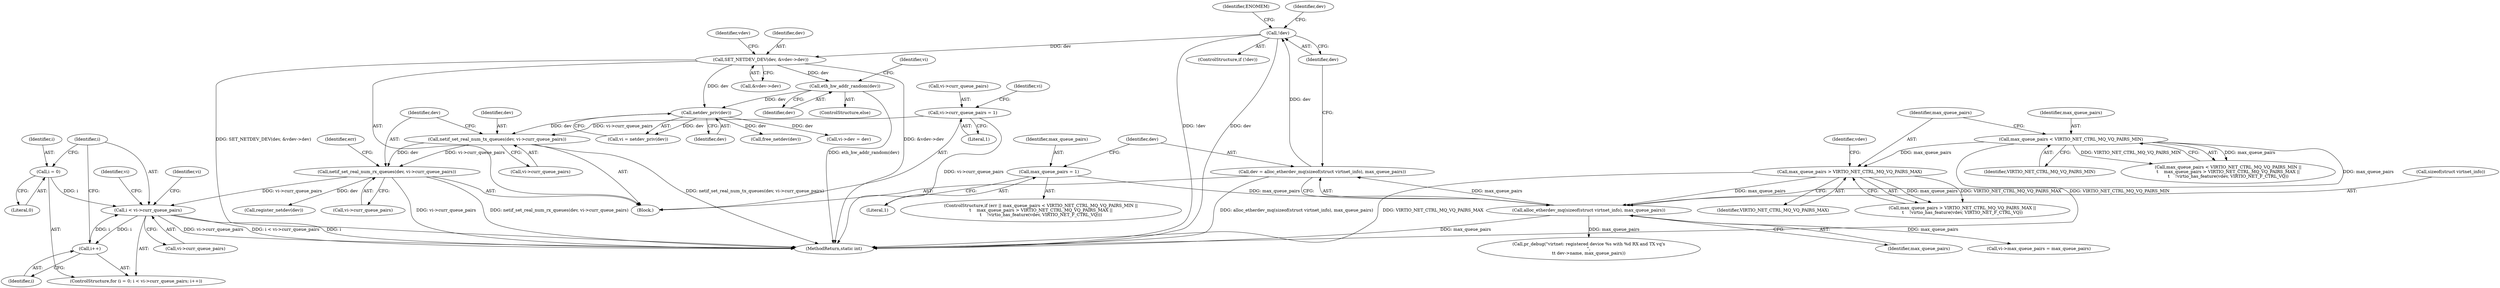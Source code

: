 digraph "0_linux_48900cb6af4282fa0fb6ff4d72a81aa3dadb5c39@pointer" {
"1000515" [label="(Call,i < vi->curr_queue_pairs)"];
"1000512" [label="(Call,i = 0)"];
"1000520" [label="(Call,i++)"];
"1000515" [label="(Call,i < vi->curr_queue_pairs)"];
"1000494" [label="(Call,netif_set_real_num_rx_queues(dev, vi->curr_queue_pairs))"];
"1000489" [label="(Call,netif_set_real_num_tx_queues(dev, vi->curr_queue_pairs))"];
"1000325" [label="(Call,netdev_priv(dev))"];
"1000321" [label="(Call,eth_hw_addr_random(dev))"];
"1000203" [label="(Call,SET_NETDEV_DEV(dev, &vdev->dev))"];
"1000174" [label="(Call,!dev)"];
"1000167" [label="(Call,dev = alloc_etherdev_mq(sizeof(struct virtnet_info), max_queue_pairs))"];
"1000169" [label="(Call,alloc_etherdev_mq(sizeof(struct virtnet_info), max_queue_pairs))"];
"1000157" [label="(Call,max_queue_pairs > VIRTIO_NET_CTRL_MQ_VQ_PAIRS_MAX)"];
"1000153" [label="(Call,max_queue_pairs < VIRTIO_NET_CTRL_MQ_VQ_PAIRS_MIN)"];
"1000164" [label="(Call,max_queue_pairs = 1)"];
"1000462" [label="(Call,vi->curr_queue_pairs = 1)"];
"1000462" [label="(Call,vi->curr_queue_pairs = 1)"];
"1000159" [label="(Identifier,VIRTIO_NET_CTRL_MQ_VQ_PAIRS_MAX)"];
"1000170" [label="(Call,sizeof(struct virtnet_info))"];
"1000513" [label="(Identifier,i)"];
"1000562" [label="(Identifier,vi)"];
"1000166" [label="(Literal,1)"];
"1000158" [label="(Identifier,max_queue_pairs)"];
"1000162" [label="(Identifier,vdev)"];
"1000178" [label="(Identifier,ENOMEM)"];
"1000489" [label="(Call,netif_set_real_num_tx_queues(dev, vi->curr_queue_pairs))"];
"1000174" [label="(Call,!dev)"];
"1000320" [label="(ControlStructure,else)"];
"1000169" [label="(Call,alloc_etherdev_mq(sizeof(struct virtnet_info), max_queue_pairs))"];
"1000153" [label="(Call,max_queue_pairs < VIRTIO_NET_CTRL_MQ_VQ_PAIRS_MIN)"];
"1000524" [label="(Identifier,vi)"];
"1000181" [label="(Identifier,dev)"];
"1000515" [label="(Call,i < vi->curr_queue_pairs)"];
"1000521" [label="(Identifier,i)"];
"1000172" [label="(Identifier,max_queue_pairs)"];
"1000325" [label="(Call,netdev_priv(dev))"];
"1000327" [label="(Call,vi->dev = dev)"];
"1000324" [label="(Identifier,vi)"];
"1000175" [label="(Identifier,dev)"];
"1000326" [label="(Identifier,dev)"];
"1000322" [label="(Identifier,dev)"];
"1000466" [label="(Literal,1)"];
"1000118" [label="(Block,)"];
"1000514" [label="(Literal,0)"];
"1000164" [label="(Call,max_queue_pairs = 1)"];
"1000496" [label="(Call,vi->curr_queue_pairs)"];
"1000154" [label="(Identifier,max_queue_pairs)"];
"1000516" [label="(Identifier,i)"];
"1000467" [label="(Call,vi->max_queue_pairs = max_queue_pairs)"];
"1000155" [label="(Identifier,VIRTIO_NET_CTRL_MQ_VQ_PAIRS_MIN)"];
"1000203" [label="(Call,SET_NETDEV_DEV(dev, &vdev->dev))"];
"1000152" [label="(Call,max_queue_pairs < VIRTIO_NET_CTRL_MQ_VQ_PAIRS_MIN ||\n\t    max_queue_pairs > VIRTIO_NET_CTRL_MQ_VQ_PAIRS_MAX ||\n\t    !virtio_has_feature(vdev, VIRTIO_NET_F_CTRL_VQ))"];
"1000157" [label="(Call,max_queue_pairs > VIRTIO_NET_CTRL_MQ_VQ_PAIRS_MAX)"];
"1000211" [label="(Identifier,vdev)"];
"1000204" [label="(Identifier,dev)"];
"1000149" [label="(ControlStructure,if (err || max_queue_pairs < VIRTIO_NET_CTRL_MQ_VQ_PAIRS_MIN ||\n\t    max_queue_pairs > VIRTIO_NET_CTRL_MQ_VQ_PAIRS_MAX ||\n\t    !virtio_has_feature(vdev, VIRTIO_NET_F_CTRL_VQ)))"];
"1000165" [label="(Identifier,max_queue_pairs)"];
"1000321" [label="(Call,eth_hw_addr_random(dev))"];
"1000156" [label="(Call,max_queue_pairs > VIRTIO_NET_CTRL_MQ_VQ_PAIRS_MAX ||\n\t    !virtio_has_feature(vdev, VIRTIO_NET_F_CTRL_VQ))"];
"1000500" [label="(Identifier,err)"];
"1000494" [label="(Call,netif_set_real_num_rx_queues(dev, vi->curr_queue_pairs))"];
"1000638" [label="(MethodReturn,static int)"];
"1000520" [label="(Call,i++)"];
"1000491" [label="(Call,vi->curr_queue_pairs)"];
"1000323" [label="(Call,vi = netdev_priv(dev))"];
"1000512" [label="(Call,i = 0)"];
"1000501" [label="(Call,register_netdev(dev))"];
"1000511" [label="(ControlStructure,for (i = 0; i < vi->curr_queue_pairs; i++))"];
"1000205" [label="(Call,&vdev->dev)"];
"1000167" [label="(Call,dev = alloc_etherdev_mq(sizeof(struct virtnet_info), max_queue_pairs))"];
"1000463" [label="(Call,vi->curr_queue_pairs)"];
"1000490" [label="(Identifier,dev)"];
"1000469" [label="(Identifier,vi)"];
"1000517" [label="(Call,vi->curr_queue_pairs)"];
"1000168" [label="(Identifier,dev)"];
"1000173" [label="(ControlStructure,if (!dev))"];
"1000495" [label="(Identifier,dev)"];
"1000634" [label="(Call,free_netdev(dev))"];
"1000603" [label="(Call,pr_debug(\"virtnet: registered device %s with %d RX and TX vq's\n\",\n\t\t dev->name, max_queue_pairs))"];
"1000515" -> "1000511"  [label="AST: "];
"1000515" -> "1000517"  [label="CFG: "];
"1000516" -> "1000515"  [label="AST: "];
"1000517" -> "1000515"  [label="AST: "];
"1000524" -> "1000515"  [label="CFG: "];
"1000562" -> "1000515"  [label="CFG: "];
"1000515" -> "1000638"  [label="DDG: i < vi->curr_queue_pairs"];
"1000515" -> "1000638"  [label="DDG: i"];
"1000515" -> "1000638"  [label="DDG: vi->curr_queue_pairs"];
"1000512" -> "1000515"  [label="DDG: i"];
"1000520" -> "1000515"  [label="DDG: i"];
"1000494" -> "1000515"  [label="DDG: vi->curr_queue_pairs"];
"1000515" -> "1000520"  [label="DDG: i"];
"1000512" -> "1000511"  [label="AST: "];
"1000512" -> "1000514"  [label="CFG: "];
"1000513" -> "1000512"  [label="AST: "];
"1000514" -> "1000512"  [label="AST: "];
"1000516" -> "1000512"  [label="CFG: "];
"1000520" -> "1000511"  [label="AST: "];
"1000520" -> "1000521"  [label="CFG: "];
"1000521" -> "1000520"  [label="AST: "];
"1000516" -> "1000520"  [label="CFG: "];
"1000494" -> "1000118"  [label="AST: "];
"1000494" -> "1000496"  [label="CFG: "];
"1000495" -> "1000494"  [label="AST: "];
"1000496" -> "1000494"  [label="AST: "];
"1000500" -> "1000494"  [label="CFG: "];
"1000494" -> "1000638"  [label="DDG: netif_set_real_num_rx_queues(dev, vi->curr_queue_pairs)"];
"1000494" -> "1000638"  [label="DDG: vi->curr_queue_pairs"];
"1000489" -> "1000494"  [label="DDG: dev"];
"1000489" -> "1000494"  [label="DDG: vi->curr_queue_pairs"];
"1000494" -> "1000501"  [label="DDG: dev"];
"1000489" -> "1000118"  [label="AST: "];
"1000489" -> "1000491"  [label="CFG: "];
"1000490" -> "1000489"  [label="AST: "];
"1000491" -> "1000489"  [label="AST: "];
"1000495" -> "1000489"  [label="CFG: "];
"1000489" -> "1000638"  [label="DDG: netif_set_real_num_tx_queues(dev, vi->curr_queue_pairs)"];
"1000325" -> "1000489"  [label="DDG: dev"];
"1000462" -> "1000489"  [label="DDG: vi->curr_queue_pairs"];
"1000325" -> "1000323"  [label="AST: "];
"1000325" -> "1000326"  [label="CFG: "];
"1000326" -> "1000325"  [label="AST: "];
"1000323" -> "1000325"  [label="CFG: "];
"1000325" -> "1000323"  [label="DDG: dev"];
"1000321" -> "1000325"  [label="DDG: dev"];
"1000203" -> "1000325"  [label="DDG: dev"];
"1000325" -> "1000327"  [label="DDG: dev"];
"1000325" -> "1000634"  [label="DDG: dev"];
"1000321" -> "1000320"  [label="AST: "];
"1000321" -> "1000322"  [label="CFG: "];
"1000322" -> "1000321"  [label="AST: "];
"1000324" -> "1000321"  [label="CFG: "];
"1000321" -> "1000638"  [label="DDG: eth_hw_addr_random(dev)"];
"1000203" -> "1000321"  [label="DDG: dev"];
"1000203" -> "1000118"  [label="AST: "];
"1000203" -> "1000205"  [label="CFG: "];
"1000204" -> "1000203"  [label="AST: "];
"1000205" -> "1000203"  [label="AST: "];
"1000211" -> "1000203"  [label="CFG: "];
"1000203" -> "1000638"  [label="DDG: SET_NETDEV_DEV(dev, &vdev->dev)"];
"1000203" -> "1000638"  [label="DDG: &vdev->dev"];
"1000174" -> "1000203"  [label="DDG: dev"];
"1000174" -> "1000173"  [label="AST: "];
"1000174" -> "1000175"  [label="CFG: "];
"1000175" -> "1000174"  [label="AST: "];
"1000178" -> "1000174"  [label="CFG: "];
"1000181" -> "1000174"  [label="CFG: "];
"1000174" -> "1000638"  [label="DDG: !dev"];
"1000174" -> "1000638"  [label="DDG: dev"];
"1000167" -> "1000174"  [label="DDG: dev"];
"1000167" -> "1000118"  [label="AST: "];
"1000167" -> "1000169"  [label="CFG: "];
"1000168" -> "1000167"  [label="AST: "];
"1000169" -> "1000167"  [label="AST: "];
"1000175" -> "1000167"  [label="CFG: "];
"1000167" -> "1000638"  [label="DDG: alloc_etherdev_mq(sizeof(struct virtnet_info), max_queue_pairs)"];
"1000169" -> "1000167"  [label="DDG: max_queue_pairs"];
"1000169" -> "1000172"  [label="CFG: "];
"1000170" -> "1000169"  [label="AST: "];
"1000172" -> "1000169"  [label="AST: "];
"1000169" -> "1000638"  [label="DDG: max_queue_pairs"];
"1000157" -> "1000169"  [label="DDG: max_queue_pairs"];
"1000153" -> "1000169"  [label="DDG: max_queue_pairs"];
"1000164" -> "1000169"  [label="DDG: max_queue_pairs"];
"1000169" -> "1000467"  [label="DDG: max_queue_pairs"];
"1000169" -> "1000603"  [label="DDG: max_queue_pairs"];
"1000157" -> "1000156"  [label="AST: "];
"1000157" -> "1000159"  [label="CFG: "];
"1000158" -> "1000157"  [label="AST: "];
"1000159" -> "1000157"  [label="AST: "];
"1000162" -> "1000157"  [label="CFG: "];
"1000156" -> "1000157"  [label="CFG: "];
"1000157" -> "1000638"  [label="DDG: VIRTIO_NET_CTRL_MQ_VQ_PAIRS_MAX"];
"1000157" -> "1000156"  [label="DDG: max_queue_pairs"];
"1000157" -> "1000156"  [label="DDG: VIRTIO_NET_CTRL_MQ_VQ_PAIRS_MAX"];
"1000153" -> "1000157"  [label="DDG: max_queue_pairs"];
"1000153" -> "1000152"  [label="AST: "];
"1000153" -> "1000155"  [label="CFG: "];
"1000154" -> "1000153"  [label="AST: "];
"1000155" -> "1000153"  [label="AST: "];
"1000158" -> "1000153"  [label="CFG: "];
"1000152" -> "1000153"  [label="CFG: "];
"1000153" -> "1000638"  [label="DDG: VIRTIO_NET_CTRL_MQ_VQ_PAIRS_MIN"];
"1000153" -> "1000152"  [label="DDG: max_queue_pairs"];
"1000153" -> "1000152"  [label="DDG: VIRTIO_NET_CTRL_MQ_VQ_PAIRS_MIN"];
"1000164" -> "1000149"  [label="AST: "];
"1000164" -> "1000166"  [label="CFG: "];
"1000165" -> "1000164"  [label="AST: "];
"1000166" -> "1000164"  [label="AST: "];
"1000168" -> "1000164"  [label="CFG: "];
"1000462" -> "1000118"  [label="AST: "];
"1000462" -> "1000466"  [label="CFG: "];
"1000463" -> "1000462"  [label="AST: "];
"1000466" -> "1000462"  [label="AST: "];
"1000469" -> "1000462"  [label="CFG: "];
"1000462" -> "1000638"  [label="DDG: vi->curr_queue_pairs"];
}
